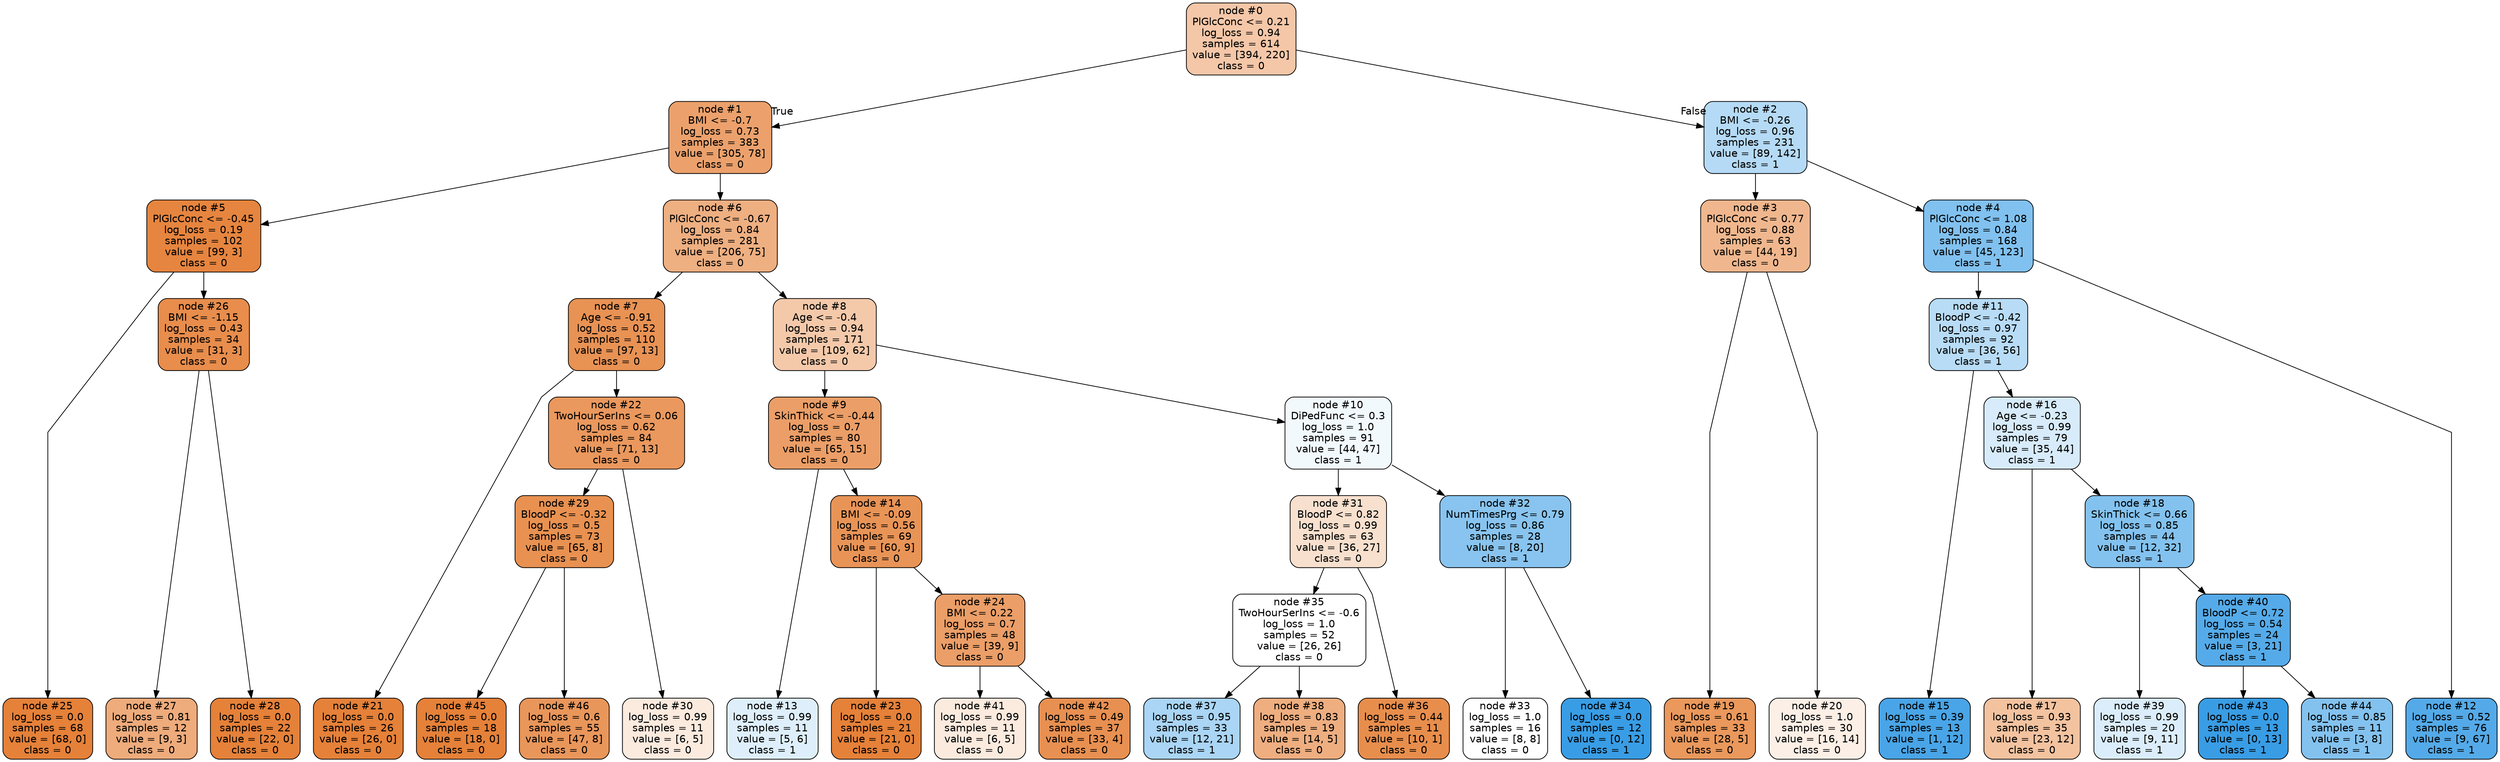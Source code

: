 digraph Tree {
node [shape=box, style="filled, rounded", color="black", fontname="helvetica"] ;
graph [ranksep=equally, splines=polyline] ;
edge [fontname="helvetica"] ;
0 [label="node #0\nPlGlcConc <= 0.21\nlog_loss = 0.94\nsamples = 614\nvalue = [394, 220]\nclass = 0", fillcolor="#f4c7a8"] ;
1 [label="node #1\nBMI <= -0.7\nlog_loss = 0.73\nsamples = 383\nvalue = [305, 78]\nclass = 0", fillcolor="#eca16c"] ;
0 -> 1 [labeldistance=2.5, labelangle=45, headlabel="True"] ;
5 [label="node #5\nPlGlcConc <= -0.45\nlog_loss = 0.19\nsamples = 102\nvalue = [99, 3]\nclass = 0", fillcolor="#e6853f"] ;
1 -> 5 ;
25 [label="node #25\nlog_loss = 0.0\nsamples = 68\nvalue = [68, 0]\nclass = 0", fillcolor="#e58139"] ;
5 -> 25 ;
26 [label="node #26\nBMI <= -1.15\nlog_loss = 0.43\nsamples = 34\nvalue = [31, 3]\nclass = 0", fillcolor="#e88d4c"] ;
5 -> 26 ;
27 [label="node #27\nlog_loss = 0.81\nsamples = 12\nvalue = [9, 3]\nclass = 0", fillcolor="#eeab7b"] ;
26 -> 27 ;
28 [label="node #28\nlog_loss = 0.0\nsamples = 22\nvalue = [22, 0]\nclass = 0", fillcolor="#e58139"] ;
26 -> 28 ;
6 [label="node #6\nPlGlcConc <= -0.67\nlog_loss = 0.84\nsamples = 281\nvalue = [206, 75]\nclass = 0", fillcolor="#eeaf81"] ;
1 -> 6 ;
7 [label="node #7\nAge <= -0.91\nlog_loss = 0.52\nsamples = 110\nvalue = [97, 13]\nclass = 0", fillcolor="#e89254"] ;
6 -> 7 ;
21 [label="node #21\nlog_loss = 0.0\nsamples = 26\nvalue = [26, 0]\nclass = 0", fillcolor="#e58139"] ;
7 -> 21 ;
22 [label="node #22\nTwoHourSerIns <= 0.06\nlog_loss = 0.62\nsamples = 84\nvalue = [71, 13]\nclass = 0", fillcolor="#ea985d"] ;
7 -> 22 ;
29 [label="node #29\nBloodP <= -0.32\nlog_loss = 0.5\nsamples = 73\nvalue = [65, 8]\nclass = 0", fillcolor="#e89151"] ;
22 -> 29 ;
45 [label="node #45\nlog_loss = 0.0\nsamples = 18\nvalue = [18, 0]\nclass = 0", fillcolor="#e58139"] ;
29 -> 45 ;
46 [label="node #46\nlog_loss = 0.6\nsamples = 55\nvalue = [47, 8]\nclass = 0", fillcolor="#e9965b"] ;
29 -> 46 ;
30 [label="node #30\nlog_loss = 0.99\nsamples = 11\nvalue = [6, 5]\nclass = 0", fillcolor="#fbeade"] ;
22 -> 30 ;
8 [label="node #8\nAge <= -0.4\nlog_loss = 0.94\nsamples = 171\nvalue = [109, 62]\nclass = 0", fillcolor="#f4c9aa"] ;
6 -> 8 ;
9 [label="node #9\nSkinThick <= -0.44\nlog_loss = 0.7\nsamples = 80\nvalue = [65, 15]\nclass = 0", fillcolor="#eb9e67"] ;
8 -> 9 ;
13 [label="node #13\nlog_loss = 0.99\nsamples = 11\nvalue = [5, 6]\nclass = 1", fillcolor="#deeffb"] ;
9 -> 13 ;
14 [label="node #14\nBMI <= -0.09\nlog_loss = 0.56\nsamples = 69\nvalue = [60, 9]\nclass = 0", fillcolor="#e99457"] ;
9 -> 14 ;
23 [label="node #23\nlog_loss = 0.0\nsamples = 21\nvalue = [21, 0]\nclass = 0", fillcolor="#e58139"] ;
14 -> 23 ;
24 [label="node #24\nBMI <= 0.22\nlog_loss = 0.7\nsamples = 48\nvalue = [39, 9]\nclass = 0", fillcolor="#eb9e67"] ;
14 -> 24 ;
41 [label="node #41\nlog_loss = 0.99\nsamples = 11\nvalue = [6, 5]\nclass = 0", fillcolor="#fbeade"] ;
24 -> 41 ;
42 [label="node #42\nlog_loss = 0.49\nsamples = 37\nvalue = [33, 4]\nclass = 0", fillcolor="#e89051"] ;
24 -> 42 ;
10 [label="node #10\nDiPedFunc <= 0.3\nlog_loss = 1.0\nsamples = 91\nvalue = [44, 47]\nclass = 1", fillcolor="#f2f9fd"] ;
8 -> 10 ;
31 [label="node #31\nBloodP <= 0.82\nlog_loss = 0.99\nsamples = 63\nvalue = [36, 27]\nclass = 0", fillcolor="#f8e0ce"] ;
10 -> 31 ;
35 [label="node #35\nTwoHourSerIns <= -0.6\nlog_loss = 1.0\nsamples = 52\nvalue = [26, 26]\nclass = 0", fillcolor="#ffffff"] ;
31 -> 35 ;
37 [label="node #37\nlog_loss = 0.95\nsamples = 33\nvalue = [12, 21]\nclass = 1", fillcolor="#aad5f4"] ;
35 -> 37 ;
38 [label="node #38\nlog_loss = 0.83\nsamples = 19\nvalue = [14, 5]\nclass = 0", fillcolor="#eeae80"] ;
35 -> 38 ;
36 [label="node #36\nlog_loss = 0.44\nsamples = 11\nvalue = [10, 1]\nclass = 0", fillcolor="#e88e4d"] ;
31 -> 36 ;
32 [label="node #32\nNumTimesPrg <= 0.79\nlog_loss = 0.86\nsamples = 28\nvalue = [8, 20]\nclass = 1", fillcolor="#88c4ef"] ;
10 -> 32 ;
33 [label="node #33\nlog_loss = 1.0\nsamples = 16\nvalue = [8, 8]\nclass = 0", fillcolor="#ffffff"] ;
32 -> 33 ;
34 [label="node #34\nlog_loss = 0.0\nsamples = 12\nvalue = [0, 12]\nclass = 1", fillcolor="#399de5"] ;
32 -> 34 ;
2 [label="node #2\nBMI <= -0.26\nlog_loss = 0.96\nsamples = 231\nvalue = [89, 142]\nclass = 1", fillcolor="#b5daf5"] ;
0 -> 2 [labeldistance=2.5, labelangle=-45, headlabel="False"] ;
3 [label="node #3\nPlGlcConc <= 0.77\nlog_loss = 0.88\nsamples = 63\nvalue = [44, 19]\nclass = 0", fillcolor="#f0b78e"] ;
2 -> 3 ;
19 [label="node #19\nlog_loss = 0.61\nsamples = 33\nvalue = [28, 5]\nclass = 0", fillcolor="#ea985c"] ;
3 -> 19 ;
20 [label="node #20\nlog_loss = 1.0\nsamples = 30\nvalue = [16, 14]\nclass = 0", fillcolor="#fcefe6"] ;
3 -> 20 ;
4 [label="node #4\nPlGlcConc <= 1.08\nlog_loss = 0.84\nsamples = 168\nvalue = [45, 123]\nclass = 1", fillcolor="#81c1ef"] ;
2 -> 4 ;
11 [label="node #11\nBloodP <= -0.42\nlog_loss = 0.97\nsamples = 92\nvalue = [36, 56]\nclass = 1", fillcolor="#b8dcf6"] ;
4 -> 11 ;
15 [label="node #15\nlog_loss = 0.39\nsamples = 13\nvalue = [1, 12]\nclass = 1", fillcolor="#49a5e7"] ;
11 -> 15 ;
16 [label="node #16\nAge <= -0.23\nlog_loss = 0.99\nsamples = 79\nvalue = [35, 44]\nclass = 1", fillcolor="#d7ebfa"] ;
11 -> 16 ;
17 [label="node #17\nlog_loss = 0.93\nsamples = 35\nvalue = [23, 12]\nclass = 0", fillcolor="#f3c3a0"] ;
16 -> 17 ;
18 [label="node #18\nSkinThick <= 0.66\nlog_loss = 0.85\nsamples = 44\nvalue = [12, 32]\nclass = 1", fillcolor="#83c2ef"] ;
16 -> 18 ;
39 [label="node #39\nlog_loss = 0.99\nsamples = 20\nvalue = [9, 11]\nclass = 1", fillcolor="#dbedfa"] ;
18 -> 39 ;
40 [label="node #40\nBloodP <= 0.72\nlog_loss = 0.54\nsamples = 24\nvalue = [3, 21]\nclass = 1", fillcolor="#55abe9"] ;
18 -> 40 ;
43 [label="node #43\nlog_loss = 0.0\nsamples = 13\nvalue = [0, 13]\nclass = 1", fillcolor="#399de5"] ;
40 -> 43 ;
44 [label="node #44\nlog_loss = 0.85\nsamples = 11\nvalue = [3, 8]\nclass = 1", fillcolor="#83c2ef"] ;
40 -> 44 ;
12 [label="node #12\nlog_loss = 0.52\nsamples = 76\nvalue = [9, 67]\nclass = 1", fillcolor="#54aae8"] ;
4 -> 12 ;
{rank=same ; 0} ;
{rank=same ; 1; 2} ;
{rank=same ; 5; 6; 3; 4} ;
{rank=same ; 26; 7; 8; 11} ;
{rank=same ; 22; 9; 10; 16} ;
{rank=same ; 29; 14; 31; 32; 18} ;
{rank=same ; 24; 35; 40} ;
{rank=same ; 25; 27; 28; 21; 45; 46; 30; 13; 23; 41; 42; 37; 38; 36; 33; 34; 19; 20; 15; 17; 39; 43; 44; 12} ;
}